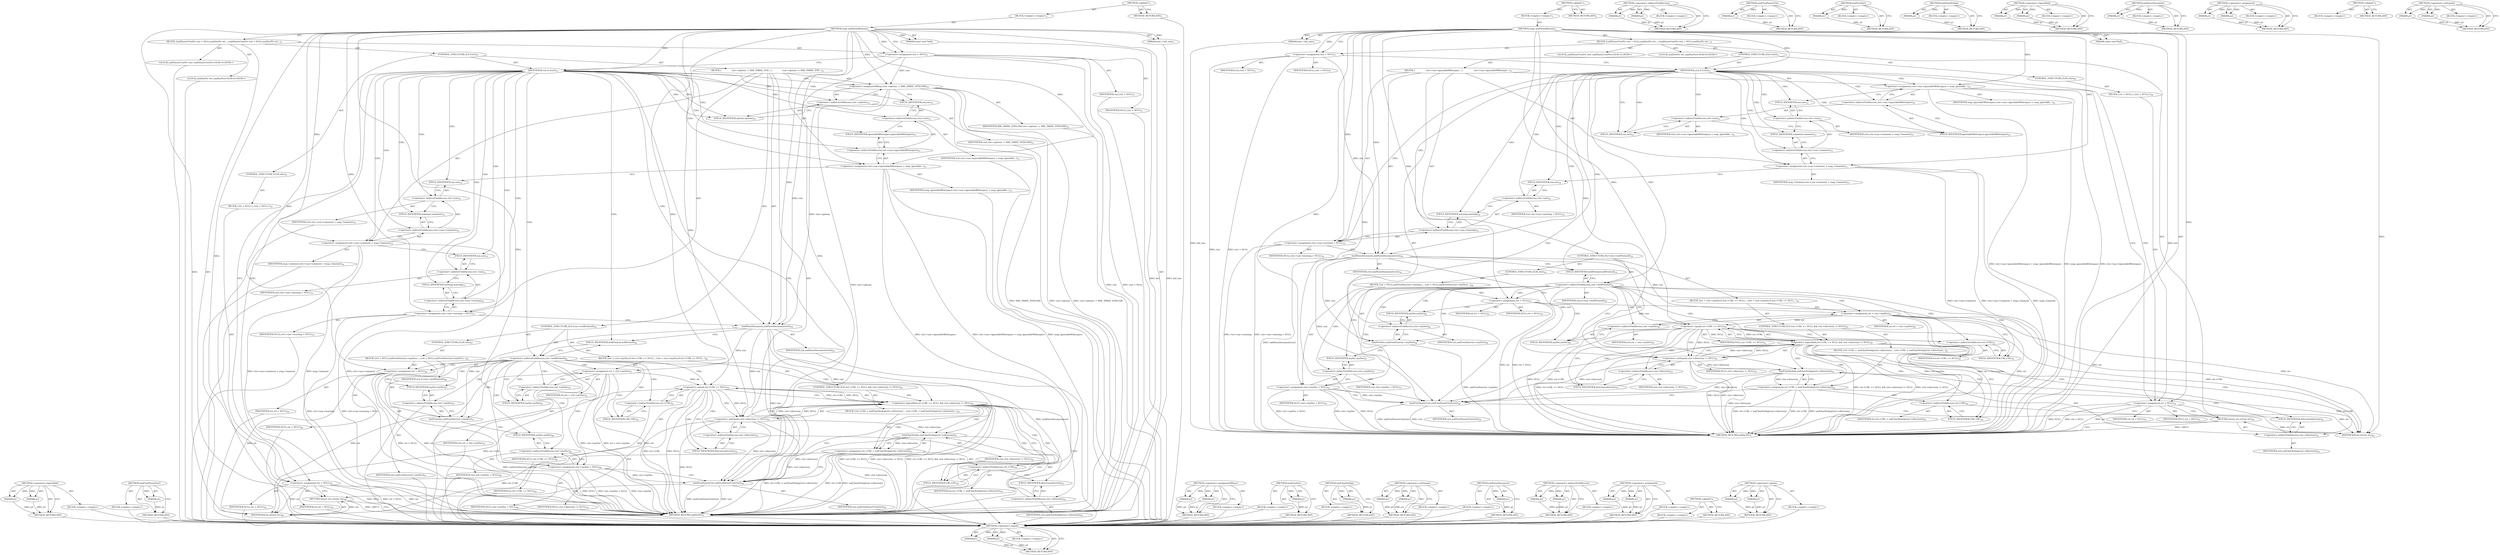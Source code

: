 digraph "&lt;operator&gt;.equals" {
vulnerable_139 [label=<(METHOD,&lt;operator&gt;.equals)>];
vulnerable_140 [label=<(PARAM,p1)>];
vulnerable_141 [label=<(PARAM,p2)>];
vulnerable_142 [label=<(BLOCK,&lt;empty&gt;,&lt;empty&gt;)>];
vulnerable_143 [label=<(METHOD_RETURN,ANY)>];
vulnerable_6 [label=<(METHOD,&lt;global&gt;)<SUB>1</SUB>>];
vulnerable_7 [label=<(BLOCK,&lt;empty&gt;,&lt;empty&gt;)<SUB>1</SUB>>];
vulnerable_8 [label=<(METHOD,soap_xmlParseMemory)<SUB>1</SUB>>];
vulnerable_9 [label=<(PARAM,const void *buf)<SUB>1</SUB>>];
vulnerable_10 [label=<(PARAM,size_t buf_size)<SUB>1</SUB>>];
vulnerable_11 [label=<(BLOCK,{
	xmlParserCtxtPtr ctxt = NULL;
	xmlDocPtr ret...,{
	xmlParserCtxtPtr ctxt = NULL;
	xmlDocPtr ret...)<SUB>2</SUB>>];
vulnerable_12 [label="<(LOCAL,xmlParserCtxtPtr ctxt: xmlParserCtxtPtr)<SUB>3</SUB>>"];
vulnerable_13 [label=<(&lt;operator&gt;.assignment,ctxt = NULL)<SUB>3</SUB>>];
vulnerable_14 [label=<(IDENTIFIER,ctxt,ctxt = NULL)<SUB>3</SUB>>];
vulnerable_15 [label=<(IDENTIFIER,NULL,ctxt = NULL)<SUB>3</SUB>>];
vulnerable_16 [label="<(LOCAL,xmlDocPtr ret: xmlDocPtr)<SUB>4</SUB>>"];
vulnerable_17 [label=<(CONTROL_STRUCTURE,IF,if (ctxt))<SUB>11</SUB>>];
vulnerable_18 [label=<(IDENTIFIER,ctxt,if (ctxt))<SUB>11</SUB>>];
vulnerable_19 [label=<(BLOCK,{
                ctxt-&gt;sax-&gt;ignorableWhitespac...,{
                ctxt-&gt;sax-&gt;ignorableWhitespac...)<SUB>11</SUB>>];
vulnerable_20 [label=<(&lt;operator&gt;.assignment,ctxt-&gt;sax-&gt;ignorableWhitespace = soap_ignorable...)<SUB>12</SUB>>];
vulnerable_21 [label=<(&lt;operator&gt;.indirectFieldAccess,ctxt-&gt;sax-&gt;ignorableWhitespace)<SUB>12</SUB>>];
vulnerable_22 [label=<(&lt;operator&gt;.indirectFieldAccess,ctxt-&gt;sax)<SUB>12</SUB>>];
vulnerable_23 [label=<(IDENTIFIER,ctxt,ctxt-&gt;sax-&gt;ignorableWhitespace = soap_ignorable...)<SUB>12</SUB>>];
vulnerable_24 [label=<(FIELD_IDENTIFIER,sax,sax)<SUB>12</SUB>>];
vulnerable_25 [label=<(FIELD_IDENTIFIER,ignorableWhitespace,ignorableWhitespace)<SUB>12</SUB>>];
vulnerable_26 [label=<(IDENTIFIER,soap_ignorableWhitespace,ctxt-&gt;sax-&gt;ignorableWhitespace = soap_ignorable...)<SUB>12</SUB>>];
vulnerable_27 [label=<(&lt;operator&gt;.assignment,ctxt-&gt;sax-&gt;comment = soap_Comment)<SUB>13</SUB>>];
vulnerable_28 [label=<(&lt;operator&gt;.indirectFieldAccess,ctxt-&gt;sax-&gt;comment)<SUB>13</SUB>>];
vulnerable_29 [label=<(&lt;operator&gt;.indirectFieldAccess,ctxt-&gt;sax)<SUB>13</SUB>>];
vulnerable_30 [label=<(IDENTIFIER,ctxt,ctxt-&gt;sax-&gt;comment = soap_Comment)<SUB>13</SUB>>];
vulnerable_31 [label=<(FIELD_IDENTIFIER,sax,sax)<SUB>13</SUB>>];
vulnerable_32 [label=<(FIELD_IDENTIFIER,comment,comment)<SUB>13</SUB>>];
vulnerable_33 [label=<(IDENTIFIER,soap_Comment,ctxt-&gt;sax-&gt;comment = soap_Comment)<SUB>13</SUB>>];
vulnerable_34 [label=<(&lt;operator&gt;.assignment,ctxt-&gt;sax-&gt;warning = NULL)<SUB>14</SUB>>];
vulnerable_35 [label=<(&lt;operator&gt;.indirectFieldAccess,ctxt-&gt;sax-&gt;warning)<SUB>14</SUB>>];
vulnerable_36 [label=<(&lt;operator&gt;.indirectFieldAccess,ctxt-&gt;sax)<SUB>14</SUB>>];
vulnerable_37 [label=<(IDENTIFIER,ctxt,ctxt-&gt;sax-&gt;warning = NULL)<SUB>14</SUB>>];
vulnerable_38 [label=<(FIELD_IDENTIFIER,sax,sax)<SUB>14</SUB>>];
vulnerable_39 [label=<(FIELD_IDENTIFIER,warning,warning)<SUB>14</SUB>>];
vulnerable_40 [label=<(IDENTIFIER,NULL,ctxt-&gt;sax-&gt;warning = NULL)<SUB>14</SUB>>];
vulnerable_41 [label=<(xmlParseDocument,xmlParseDocument(ctxt))<SUB>18</SUB>>];
vulnerable_42 [label=<(IDENTIFIER,ctxt,xmlParseDocument(ctxt))<SUB>18</SUB>>];
vulnerable_43 [label=<(CONTROL_STRUCTURE,IF,if (ctxt-&gt;wellFormed))<SUB>19</SUB>>];
vulnerable_44 [label=<(&lt;operator&gt;.indirectFieldAccess,ctxt-&gt;wellFormed)<SUB>19</SUB>>];
vulnerable_45 [label=<(IDENTIFIER,ctxt,if (ctxt-&gt;wellFormed))<SUB>19</SUB>>];
vulnerable_46 [label=<(FIELD_IDENTIFIER,wellFormed,wellFormed)<SUB>19</SUB>>];
vulnerable_47 [label=<(BLOCK,{
			ret = ctxt-&gt;myDoc;
			if (ret-&gt;URL == NULL...,{
			ret = ctxt-&gt;myDoc;
			if (ret-&gt;URL == NULL...)<SUB>19</SUB>>];
vulnerable_48 [label=<(&lt;operator&gt;.assignment,ret = ctxt-&gt;myDoc)<SUB>20</SUB>>];
vulnerable_49 [label=<(IDENTIFIER,ret,ret = ctxt-&gt;myDoc)<SUB>20</SUB>>];
vulnerable_50 [label=<(&lt;operator&gt;.indirectFieldAccess,ctxt-&gt;myDoc)<SUB>20</SUB>>];
vulnerable_51 [label=<(IDENTIFIER,ctxt,ret = ctxt-&gt;myDoc)<SUB>20</SUB>>];
vulnerable_52 [label=<(FIELD_IDENTIFIER,myDoc,myDoc)<SUB>20</SUB>>];
vulnerable_53 [label=<(CONTROL_STRUCTURE,IF,if (ret-&gt;URL == NULL &amp;&amp; ctxt-&gt;directory != NULL))<SUB>21</SUB>>];
vulnerable_54 [label=<(&lt;operator&gt;.logicalAnd,ret-&gt;URL == NULL &amp;&amp; ctxt-&gt;directory != NULL)<SUB>21</SUB>>];
vulnerable_55 [label=<(&lt;operator&gt;.equals,ret-&gt;URL == NULL)<SUB>21</SUB>>];
vulnerable_56 [label=<(&lt;operator&gt;.indirectFieldAccess,ret-&gt;URL)<SUB>21</SUB>>];
vulnerable_57 [label=<(IDENTIFIER,ret,ret-&gt;URL == NULL)<SUB>21</SUB>>];
vulnerable_58 [label=<(FIELD_IDENTIFIER,URL,URL)<SUB>21</SUB>>];
vulnerable_59 [label=<(IDENTIFIER,NULL,ret-&gt;URL == NULL)<SUB>21</SUB>>];
vulnerable_60 [label=<(&lt;operator&gt;.notEquals,ctxt-&gt;directory != NULL)<SUB>21</SUB>>];
vulnerable_61 [label=<(&lt;operator&gt;.indirectFieldAccess,ctxt-&gt;directory)<SUB>21</SUB>>];
vulnerable_62 [label=<(IDENTIFIER,ctxt,ctxt-&gt;directory != NULL)<SUB>21</SUB>>];
vulnerable_63 [label=<(FIELD_IDENTIFIER,directory,directory)<SUB>21</SUB>>];
vulnerable_64 [label=<(IDENTIFIER,NULL,ctxt-&gt;directory != NULL)<SUB>21</SUB>>];
vulnerable_65 [label=<(BLOCK,{
				ret-&gt;URL = xmlCharStrdup(ctxt-&gt;directory)...,{
				ret-&gt;URL = xmlCharStrdup(ctxt-&gt;directory)...)<SUB>21</SUB>>];
vulnerable_66 [label=<(&lt;operator&gt;.assignment,ret-&gt;URL = xmlCharStrdup(ctxt-&gt;directory))<SUB>22</SUB>>];
vulnerable_67 [label=<(&lt;operator&gt;.indirectFieldAccess,ret-&gt;URL)<SUB>22</SUB>>];
vulnerable_68 [label=<(IDENTIFIER,ret,ret-&gt;URL = xmlCharStrdup(ctxt-&gt;directory))<SUB>22</SUB>>];
vulnerable_69 [label=<(FIELD_IDENTIFIER,URL,URL)<SUB>22</SUB>>];
vulnerable_70 [label=<(xmlCharStrdup,xmlCharStrdup(ctxt-&gt;directory))<SUB>22</SUB>>];
vulnerable_71 [label=<(&lt;operator&gt;.indirectFieldAccess,ctxt-&gt;directory)<SUB>22</SUB>>];
vulnerable_72 [label=<(IDENTIFIER,ctxt,xmlCharStrdup(ctxt-&gt;directory))<SUB>22</SUB>>];
vulnerable_73 [label=<(FIELD_IDENTIFIER,directory,directory)<SUB>22</SUB>>];
vulnerable_74 [label=<(CONTROL_STRUCTURE,ELSE,else)<SUB>24</SUB>>];
vulnerable_75 [label=<(BLOCK,{
			ret = NULL;
			xmlFreeDoc(ctxt-&gt;myDoc);
		...,{
			ret = NULL;
			xmlFreeDoc(ctxt-&gt;myDoc);
		...)<SUB>24</SUB>>];
vulnerable_76 [label=<(&lt;operator&gt;.assignment,ret = NULL)<SUB>25</SUB>>];
vulnerable_77 [label=<(IDENTIFIER,ret,ret = NULL)<SUB>25</SUB>>];
vulnerable_78 [label=<(IDENTIFIER,NULL,ret = NULL)<SUB>25</SUB>>];
vulnerable_79 [label=<(xmlFreeDoc,xmlFreeDoc(ctxt-&gt;myDoc))<SUB>26</SUB>>];
vulnerable_80 [label=<(&lt;operator&gt;.indirectFieldAccess,ctxt-&gt;myDoc)<SUB>26</SUB>>];
vulnerable_81 [label=<(IDENTIFIER,ctxt,xmlFreeDoc(ctxt-&gt;myDoc))<SUB>26</SUB>>];
vulnerable_82 [label=<(FIELD_IDENTIFIER,myDoc,myDoc)<SUB>26</SUB>>];
vulnerable_83 [label=<(&lt;operator&gt;.assignment,ctxt-&gt;myDoc = NULL)<SUB>27</SUB>>];
vulnerable_84 [label=<(&lt;operator&gt;.indirectFieldAccess,ctxt-&gt;myDoc)<SUB>27</SUB>>];
vulnerable_85 [label=<(IDENTIFIER,ctxt,ctxt-&gt;myDoc = NULL)<SUB>27</SUB>>];
vulnerable_86 [label=<(FIELD_IDENTIFIER,myDoc,myDoc)<SUB>27</SUB>>];
vulnerable_87 [label=<(IDENTIFIER,NULL,ctxt-&gt;myDoc = NULL)<SUB>27</SUB>>];
vulnerable_88 [label=<(xmlFreeParserCtxt,xmlFreeParserCtxt(ctxt))<SUB>29</SUB>>];
vulnerable_89 [label=<(IDENTIFIER,ctxt,xmlFreeParserCtxt(ctxt))<SUB>29</SUB>>];
vulnerable_90 [label=<(CONTROL_STRUCTURE,ELSE,else)<SUB>30</SUB>>];
vulnerable_91 [label=<(BLOCK,{
		ret = NULL;
	},{
		ret = NULL;
	})<SUB>30</SUB>>];
vulnerable_92 [label=<(&lt;operator&gt;.assignment,ret = NULL)<SUB>31</SUB>>];
vulnerable_93 [label=<(IDENTIFIER,ret,ret = NULL)<SUB>31</SUB>>];
vulnerable_94 [label=<(IDENTIFIER,NULL,ret = NULL)<SUB>31</SUB>>];
vulnerable_95 [label=<(RETURN,return ret;,return ret;)<SUB>43</SUB>>];
vulnerable_96 [label=<(IDENTIFIER,ret,return ret;)<SUB>43</SUB>>];
vulnerable_97 [label=<(METHOD_RETURN,xmlDocPtr)<SUB>1</SUB>>];
vulnerable_99 [label=<(METHOD_RETURN,ANY)<SUB>1</SUB>>];
vulnerable_125 [label=<(METHOD,&lt;operator&gt;.indirectFieldAccess)>];
vulnerable_126 [label=<(PARAM,p1)>];
vulnerable_127 [label=<(PARAM,p2)>];
vulnerable_128 [label=<(BLOCK,&lt;empty&gt;,&lt;empty&gt;)>];
vulnerable_129 [label=<(METHOD_RETURN,ANY)>];
vulnerable_157 [label=<(METHOD,xmlFreeParserCtxt)>];
vulnerable_158 [label=<(PARAM,p1)>];
vulnerable_159 [label=<(BLOCK,&lt;empty&gt;,&lt;empty&gt;)>];
vulnerable_160 [label=<(METHOD_RETURN,ANY)>];
vulnerable_153 [label=<(METHOD,xmlFreeDoc)>];
vulnerable_154 [label=<(PARAM,p1)>];
vulnerable_155 [label=<(BLOCK,&lt;empty&gt;,&lt;empty&gt;)>];
vulnerable_156 [label=<(METHOD_RETURN,ANY)>];
vulnerable_149 [label=<(METHOD,xmlCharStrdup)>];
vulnerable_150 [label=<(PARAM,p1)>];
vulnerable_151 [label=<(BLOCK,&lt;empty&gt;,&lt;empty&gt;)>];
vulnerable_152 [label=<(METHOD_RETURN,ANY)>];
vulnerable_134 [label=<(METHOD,&lt;operator&gt;.logicalAnd)>];
vulnerable_135 [label=<(PARAM,p1)>];
vulnerable_136 [label=<(PARAM,p2)>];
vulnerable_137 [label=<(BLOCK,&lt;empty&gt;,&lt;empty&gt;)>];
vulnerable_138 [label=<(METHOD_RETURN,ANY)>];
vulnerable_130 [label=<(METHOD,xmlParseDocument)>];
vulnerable_131 [label=<(PARAM,p1)>];
vulnerable_132 [label=<(BLOCK,&lt;empty&gt;,&lt;empty&gt;)>];
vulnerable_133 [label=<(METHOD_RETURN,ANY)>];
vulnerable_120 [label=<(METHOD,&lt;operator&gt;.assignment)>];
vulnerable_121 [label=<(PARAM,p1)>];
vulnerable_122 [label=<(PARAM,p2)>];
vulnerable_123 [label=<(BLOCK,&lt;empty&gt;,&lt;empty&gt;)>];
vulnerable_124 [label=<(METHOD_RETURN,ANY)>];
vulnerable_114 [label=<(METHOD,&lt;global&gt;)<SUB>1</SUB>>];
vulnerable_115 [label=<(BLOCK,&lt;empty&gt;,&lt;empty&gt;)>];
vulnerable_116 [label=<(METHOD_RETURN,ANY)>];
vulnerable_144 [label=<(METHOD,&lt;operator&gt;.notEquals)>];
vulnerable_145 [label=<(PARAM,p1)>];
vulnerable_146 [label=<(PARAM,p2)>];
vulnerable_147 [label=<(BLOCK,&lt;empty&gt;,&lt;empty&gt;)>];
vulnerable_148 [label=<(METHOD_RETURN,ANY)>];
fixed_144 [label=<(METHOD,&lt;operator&gt;.logicalAnd)>];
fixed_145 [label=<(PARAM,p1)>];
fixed_146 [label=<(PARAM,p2)>];
fixed_147 [label=<(BLOCK,&lt;empty&gt;,&lt;empty&gt;)>];
fixed_148 [label=<(METHOD_RETURN,ANY)>];
fixed_167 [label=<(METHOD,xmlFreeParserCtxt)>];
fixed_168 [label=<(PARAM,p1)>];
fixed_169 [label=<(BLOCK,&lt;empty&gt;,&lt;empty&gt;)>];
fixed_170 [label=<(METHOD_RETURN,ANY)>];
fixed_6 [label=<(METHOD,&lt;global&gt;)<SUB>1</SUB>>];
fixed_7 [label=<(BLOCK,&lt;empty&gt;,&lt;empty&gt;)<SUB>1</SUB>>];
fixed_8 [label=<(METHOD,soap_xmlParseMemory)<SUB>1</SUB>>];
fixed_9 [label=<(PARAM,const void *buf)<SUB>1</SUB>>];
fixed_10 [label=<(PARAM,size_t buf_size)<SUB>1</SUB>>];
fixed_11 [label=<(BLOCK,{
	xmlParserCtxtPtr ctxt = NULL;
	xmlDocPtr ret...,{
	xmlParserCtxtPtr ctxt = NULL;
	xmlDocPtr ret...)<SUB>2</SUB>>];
fixed_12 [label="<(LOCAL,xmlParserCtxtPtr ctxt: xmlParserCtxtPtr)<SUB>3</SUB>>"];
fixed_13 [label=<(&lt;operator&gt;.assignment,ctxt = NULL)<SUB>3</SUB>>];
fixed_14 [label=<(IDENTIFIER,ctxt,ctxt = NULL)<SUB>3</SUB>>];
fixed_15 [label=<(IDENTIFIER,NULL,ctxt = NULL)<SUB>3</SUB>>];
fixed_16 [label="<(LOCAL,xmlDocPtr ret: xmlDocPtr)<SUB>4</SUB>>"];
fixed_17 [label=<(CONTROL_STRUCTURE,IF,if (ctxt))<SUB>11</SUB>>];
fixed_18 [label=<(IDENTIFIER,ctxt,if (ctxt))<SUB>11</SUB>>];
fixed_19 [label=<(BLOCK,{
               ctxt-&gt;options -= XML_PARSE_DTD...,{
               ctxt-&gt;options -= XML_PARSE_DTD...)<SUB>11</SUB>>];
fixed_20 [label=<(&lt;operator&gt;.assignmentMinus,ctxt-&gt;options -= XML_PARSE_DTDLOAD)<SUB>12</SUB>>];
fixed_21 [label=<(&lt;operator&gt;.indirectFieldAccess,ctxt-&gt;options)<SUB>12</SUB>>];
fixed_22 [label=<(IDENTIFIER,ctxt,ctxt-&gt;options -= XML_PARSE_DTDLOAD)<SUB>12</SUB>>];
fixed_23 [label=<(FIELD_IDENTIFIER,options,options)<SUB>12</SUB>>];
fixed_24 [label=<(IDENTIFIER,XML_PARSE_DTDLOAD,ctxt-&gt;options -= XML_PARSE_DTDLOAD)<SUB>12</SUB>>];
fixed_25 [label=<(&lt;operator&gt;.assignment,ctxt-&gt;sax-&gt;ignorableWhitespace = soap_ignorable...)<SUB>13</SUB>>];
fixed_26 [label=<(&lt;operator&gt;.indirectFieldAccess,ctxt-&gt;sax-&gt;ignorableWhitespace)<SUB>13</SUB>>];
fixed_27 [label=<(&lt;operator&gt;.indirectFieldAccess,ctxt-&gt;sax)<SUB>13</SUB>>];
fixed_28 [label=<(IDENTIFIER,ctxt,ctxt-&gt;sax-&gt;ignorableWhitespace = soap_ignorable...)<SUB>13</SUB>>];
fixed_29 [label=<(FIELD_IDENTIFIER,sax,sax)<SUB>13</SUB>>];
fixed_30 [label=<(FIELD_IDENTIFIER,ignorableWhitespace,ignorableWhitespace)<SUB>13</SUB>>];
fixed_31 [label=<(IDENTIFIER,soap_ignorableWhitespace,ctxt-&gt;sax-&gt;ignorableWhitespace = soap_ignorable...)<SUB>13</SUB>>];
fixed_32 [label=<(&lt;operator&gt;.assignment,ctxt-&gt;sax-&gt;comment = soap_Comment)<SUB>14</SUB>>];
fixed_33 [label=<(&lt;operator&gt;.indirectFieldAccess,ctxt-&gt;sax-&gt;comment)<SUB>14</SUB>>];
fixed_34 [label=<(&lt;operator&gt;.indirectFieldAccess,ctxt-&gt;sax)<SUB>14</SUB>>];
fixed_35 [label=<(IDENTIFIER,ctxt,ctxt-&gt;sax-&gt;comment = soap_Comment)<SUB>14</SUB>>];
fixed_36 [label=<(FIELD_IDENTIFIER,sax,sax)<SUB>14</SUB>>];
fixed_37 [label=<(FIELD_IDENTIFIER,comment,comment)<SUB>14</SUB>>];
fixed_38 [label=<(IDENTIFIER,soap_Comment,ctxt-&gt;sax-&gt;comment = soap_Comment)<SUB>14</SUB>>];
fixed_39 [label=<(&lt;operator&gt;.assignment,ctxt-&gt;sax-&gt;warning = NULL)<SUB>15</SUB>>];
fixed_40 [label=<(&lt;operator&gt;.indirectFieldAccess,ctxt-&gt;sax-&gt;warning)<SUB>15</SUB>>];
fixed_41 [label=<(&lt;operator&gt;.indirectFieldAccess,ctxt-&gt;sax)<SUB>15</SUB>>];
fixed_42 [label=<(IDENTIFIER,ctxt,ctxt-&gt;sax-&gt;warning = NULL)<SUB>15</SUB>>];
fixed_43 [label=<(FIELD_IDENTIFIER,sax,sax)<SUB>15</SUB>>];
fixed_44 [label=<(FIELD_IDENTIFIER,warning,warning)<SUB>15</SUB>>];
fixed_45 [label=<(IDENTIFIER,NULL,ctxt-&gt;sax-&gt;warning = NULL)<SUB>15</SUB>>];
fixed_46 [label=<(xmlParseDocument,xmlParseDocument(ctxt))<SUB>19</SUB>>];
fixed_47 [label=<(IDENTIFIER,ctxt,xmlParseDocument(ctxt))<SUB>19</SUB>>];
fixed_48 [label=<(CONTROL_STRUCTURE,IF,if (ctxt-&gt;wellFormed))<SUB>20</SUB>>];
fixed_49 [label=<(&lt;operator&gt;.indirectFieldAccess,ctxt-&gt;wellFormed)<SUB>20</SUB>>];
fixed_50 [label=<(IDENTIFIER,ctxt,if (ctxt-&gt;wellFormed))<SUB>20</SUB>>];
fixed_51 [label=<(FIELD_IDENTIFIER,wellFormed,wellFormed)<SUB>20</SUB>>];
fixed_52 [label=<(BLOCK,{
			ret = ctxt-&gt;myDoc;
			if (ret-&gt;URL == NULL...,{
			ret = ctxt-&gt;myDoc;
			if (ret-&gt;URL == NULL...)<SUB>20</SUB>>];
fixed_53 [label=<(&lt;operator&gt;.assignment,ret = ctxt-&gt;myDoc)<SUB>21</SUB>>];
fixed_54 [label=<(IDENTIFIER,ret,ret = ctxt-&gt;myDoc)<SUB>21</SUB>>];
fixed_55 [label=<(&lt;operator&gt;.indirectFieldAccess,ctxt-&gt;myDoc)<SUB>21</SUB>>];
fixed_56 [label=<(IDENTIFIER,ctxt,ret = ctxt-&gt;myDoc)<SUB>21</SUB>>];
fixed_57 [label=<(FIELD_IDENTIFIER,myDoc,myDoc)<SUB>21</SUB>>];
fixed_58 [label=<(CONTROL_STRUCTURE,IF,if (ret-&gt;URL == NULL &amp;&amp; ctxt-&gt;directory != NULL))<SUB>22</SUB>>];
fixed_59 [label=<(&lt;operator&gt;.logicalAnd,ret-&gt;URL == NULL &amp;&amp; ctxt-&gt;directory != NULL)<SUB>22</SUB>>];
fixed_60 [label=<(&lt;operator&gt;.equals,ret-&gt;URL == NULL)<SUB>22</SUB>>];
fixed_61 [label=<(&lt;operator&gt;.indirectFieldAccess,ret-&gt;URL)<SUB>22</SUB>>];
fixed_62 [label=<(IDENTIFIER,ret,ret-&gt;URL == NULL)<SUB>22</SUB>>];
fixed_63 [label=<(FIELD_IDENTIFIER,URL,URL)<SUB>22</SUB>>];
fixed_64 [label=<(IDENTIFIER,NULL,ret-&gt;URL == NULL)<SUB>22</SUB>>];
fixed_65 [label=<(&lt;operator&gt;.notEquals,ctxt-&gt;directory != NULL)<SUB>22</SUB>>];
fixed_66 [label=<(&lt;operator&gt;.indirectFieldAccess,ctxt-&gt;directory)<SUB>22</SUB>>];
fixed_67 [label=<(IDENTIFIER,ctxt,ctxt-&gt;directory != NULL)<SUB>22</SUB>>];
fixed_68 [label=<(FIELD_IDENTIFIER,directory,directory)<SUB>22</SUB>>];
fixed_69 [label=<(IDENTIFIER,NULL,ctxt-&gt;directory != NULL)<SUB>22</SUB>>];
fixed_70 [label=<(BLOCK,{
				ret-&gt;URL = xmlCharStrdup(ctxt-&gt;directory)...,{
				ret-&gt;URL = xmlCharStrdup(ctxt-&gt;directory)...)<SUB>22</SUB>>];
fixed_71 [label=<(&lt;operator&gt;.assignment,ret-&gt;URL = xmlCharStrdup(ctxt-&gt;directory))<SUB>23</SUB>>];
fixed_72 [label=<(&lt;operator&gt;.indirectFieldAccess,ret-&gt;URL)<SUB>23</SUB>>];
fixed_73 [label=<(IDENTIFIER,ret,ret-&gt;URL = xmlCharStrdup(ctxt-&gt;directory))<SUB>23</SUB>>];
fixed_74 [label=<(FIELD_IDENTIFIER,URL,URL)<SUB>23</SUB>>];
fixed_75 [label=<(xmlCharStrdup,xmlCharStrdup(ctxt-&gt;directory))<SUB>23</SUB>>];
fixed_76 [label=<(&lt;operator&gt;.indirectFieldAccess,ctxt-&gt;directory)<SUB>23</SUB>>];
fixed_77 [label=<(IDENTIFIER,ctxt,xmlCharStrdup(ctxt-&gt;directory))<SUB>23</SUB>>];
fixed_78 [label=<(FIELD_IDENTIFIER,directory,directory)<SUB>23</SUB>>];
fixed_79 [label=<(CONTROL_STRUCTURE,ELSE,else)<SUB>25</SUB>>];
fixed_80 [label=<(BLOCK,{
			ret = NULL;
			xmlFreeDoc(ctxt-&gt;myDoc);
		...,{
			ret = NULL;
			xmlFreeDoc(ctxt-&gt;myDoc);
		...)<SUB>25</SUB>>];
fixed_81 [label=<(&lt;operator&gt;.assignment,ret = NULL)<SUB>26</SUB>>];
fixed_82 [label=<(IDENTIFIER,ret,ret = NULL)<SUB>26</SUB>>];
fixed_83 [label=<(IDENTIFIER,NULL,ret = NULL)<SUB>26</SUB>>];
fixed_84 [label=<(xmlFreeDoc,xmlFreeDoc(ctxt-&gt;myDoc))<SUB>27</SUB>>];
fixed_85 [label=<(&lt;operator&gt;.indirectFieldAccess,ctxt-&gt;myDoc)<SUB>27</SUB>>];
fixed_86 [label=<(IDENTIFIER,ctxt,xmlFreeDoc(ctxt-&gt;myDoc))<SUB>27</SUB>>];
fixed_87 [label=<(FIELD_IDENTIFIER,myDoc,myDoc)<SUB>27</SUB>>];
fixed_88 [label=<(&lt;operator&gt;.assignment,ctxt-&gt;myDoc = NULL)<SUB>28</SUB>>];
fixed_89 [label=<(&lt;operator&gt;.indirectFieldAccess,ctxt-&gt;myDoc)<SUB>28</SUB>>];
fixed_90 [label=<(IDENTIFIER,ctxt,ctxt-&gt;myDoc = NULL)<SUB>28</SUB>>];
fixed_91 [label=<(FIELD_IDENTIFIER,myDoc,myDoc)<SUB>28</SUB>>];
fixed_92 [label=<(IDENTIFIER,NULL,ctxt-&gt;myDoc = NULL)<SUB>28</SUB>>];
fixed_93 [label=<(xmlFreeParserCtxt,xmlFreeParserCtxt(ctxt))<SUB>30</SUB>>];
fixed_94 [label=<(IDENTIFIER,ctxt,xmlFreeParserCtxt(ctxt))<SUB>30</SUB>>];
fixed_95 [label=<(CONTROL_STRUCTURE,ELSE,else)<SUB>31</SUB>>];
fixed_96 [label=<(BLOCK,{
		ret = NULL;
	},{
		ret = NULL;
	})<SUB>31</SUB>>];
fixed_97 [label=<(&lt;operator&gt;.assignment,ret = NULL)<SUB>32</SUB>>];
fixed_98 [label=<(IDENTIFIER,ret,ret = NULL)<SUB>32</SUB>>];
fixed_99 [label=<(IDENTIFIER,NULL,ret = NULL)<SUB>32</SUB>>];
fixed_100 [label=<(RETURN,return ret;,return ret;)<SUB>44</SUB>>];
fixed_101 [label=<(IDENTIFIER,ret,return ret;)<SUB>44</SUB>>];
fixed_102 [label=<(METHOD_RETURN,xmlDocPtr)<SUB>1</SUB>>];
fixed_104 [label=<(METHOD_RETURN,ANY)<SUB>1</SUB>>];
fixed_130 [label=<(METHOD,&lt;operator&gt;.assignmentMinus)>];
fixed_131 [label=<(PARAM,p1)>];
fixed_132 [label=<(PARAM,p2)>];
fixed_133 [label=<(BLOCK,&lt;empty&gt;,&lt;empty&gt;)>];
fixed_134 [label=<(METHOD_RETURN,ANY)>];
fixed_163 [label=<(METHOD,xmlFreeDoc)>];
fixed_164 [label=<(PARAM,p1)>];
fixed_165 [label=<(BLOCK,&lt;empty&gt;,&lt;empty&gt;)>];
fixed_166 [label=<(METHOD_RETURN,ANY)>];
fixed_159 [label=<(METHOD,xmlCharStrdup)>];
fixed_160 [label=<(PARAM,p1)>];
fixed_161 [label=<(BLOCK,&lt;empty&gt;,&lt;empty&gt;)>];
fixed_162 [label=<(METHOD_RETURN,ANY)>];
fixed_154 [label=<(METHOD,&lt;operator&gt;.notEquals)>];
fixed_155 [label=<(PARAM,p1)>];
fixed_156 [label=<(PARAM,p2)>];
fixed_157 [label=<(BLOCK,&lt;empty&gt;,&lt;empty&gt;)>];
fixed_158 [label=<(METHOD_RETURN,ANY)>];
fixed_140 [label=<(METHOD,xmlParseDocument)>];
fixed_141 [label=<(PARAM,p1)>];
fixed_142 [label=<(BLOCK,&lt;empty&gt;,&lt;empty&gt;)>];
fixed_143 [label=<(METHOD_RETURN,ANY)>];
fixed_135 [label=<(METHOD,&lt;operator&gt;.indirectFieldAccess)>];
fixed_136 [label=<(PARAM,p1)>];
fixed_137 [label=<(PARAM,p2)>];
fixed_138 [label=<(BLOCK,&lt;empty&gt;,&lt;empty&gt;)>];
fixed_139 [label=<(METHOD_RETURN,ANY)>];
fixed_125 [label=<(METHOD,&lt;operator&gt;.assignment)>];
fixed_126 [label=<(PARAM,p1)>];
fixed_127 [label=<(PARAM,p2)>];
fixed_128 [label=<(BLOCK,&lt;empty&gt;,&lt;empty&gt;)>];
fixed_129 [label=<(METHOD_RETURN,ANY)>];
fixed_119 [label=<(METHOD,&lt;global&gt;)<SUB>1</SUB>>];
fixed_120 [label=<(BLOCK,&lt;empty&gt;,&lt;empty&gt;)>];
fixed_121 [label=<(METHOD_RETURN,ANY)>];
fixed_149 [label=<(METHOD,&lt;operator&gt;.equals)>];
fixed_150 [label=<(PARAM,p1)>];
fixed_151 [label=<(PARAM,p2)>];
fixed_152 [label=<(BLOCK,&lt;empty&gt;,&lt;empty&gt;)>];
fixed_153 [label=<(METHOD_RETURN,ANY)>];
vulnerable_139 -> vulnerable_140  [key=0, label="AST: "];
vulnerable_139 -> vulnerable_140  [key=1, label="DDG: "];
vulnerable_139 -> vulnerable_142  [key=0, label="AST: "];
vulnerable_139 -> vulnerable_141  [key=0, label="AST: "];
vulnerable_139 -> vulnerable_141  [key=1, label="DDG: "];
vulnerable_139 -> vulnerable_143  [key=0, label="AST: "];
vulnerable_139 -> vulnerable_143  [key=1, label="CFG: "];
vulnerable_140 -> vulnerable_143  [key=0, label="DDG: p1"];
vulnerable_141 -> vulnerable_143  [key=0, label="DDG: p2"];
vulnerable_6 -> vulnerable_7  [key=0, label="AST: "];
vulnerable_6 -> vulnerable_99  [key=0, label="AST: "];
vulnerable_6 -> vulnerable_99  [key=1, label="CFG: "];
vulnerable_7 -> vulnerable_8  [key=0, label="AST: "];
vulnerable_8 -> vulnerable_9  [key=0, label="AST: "];
vulnerable_8 -> vulnerable_9  [key=1, label="DDG: "];
vulnerable_8 -> vulnerable_10  [key=0, label="AST: "];
vulnerable_8 -> vulnerable_10  [key=1, label="DDG: "];
vulnerable_8 -> vulnerable_11  [key=0, label="AST: "];
vulnerable_8 -> vulnerable_97  [key=0, label="AST: "];
vulnerable_8 -> vulnerable_13  [key=0, label="CFG: "];
vulnerable_8 -> vulnerable_13  [key=1, label="DDG: "];
vulnerable_8 -> vulnerable_18  [key=0, label="DDG: "];
vulnerable_8 -> vulnerable_96  [key=0, label="DDG: "];
vulnerable_8 -> vulnerable_20  [key=0, label="DDG: "];
vulnerable_8 -> vulnerable_27  [key=0, label="DDG: "];
vulnerable_8 -> vulnerable_34  [key=0, label="DDG: "];
vulnerable_8 -> vulnerable_41  [key=0, label="DDG: "];
vulnerable_8 -> vulnerable_88  [key=0, label="DDG: "];
vulnerable_8 -> vulnerable_92  [key=0, label="DDG: "];
vulnerable_8 -> vulnerable_76  [key=0, label="DDG: "];
vulnerable_8 -> vulnerable_83  [key=0, label="DDG: "];
vulnerable_8 -> vulnerable_55  [key=0, label="DDG: "];
vulnerable_8 -> vulnerable_60  [key=0, label="DDG: "];
vulnerable_9 -> vulnerable_97  [key=0, label="DDG: buf"];
vulnerable_10 -> vulnerable_97  [key=0, label="DDG: buf_size"];
vulnerable_11 -> vulnerable_12  [key=0, label="AST: "];
vulnerable_11 -> vulnerable_13  [key=0, label="AST: "];
vulnerable_11 -> vulnerable_16  [key=0, label="AST: "];
vulnerable_11 -> vulnerable_17  [key=0, label="AST: "];
vulnerable_11 -> vulnerable_95  [key=0, label="AST: "];
vulnerable_13 -> vulnerable_14  [key=0, label="AST: "];
vulnerable_13 -> vulnerable_15  [key=0, label="AST: "];
vulnerable_13 -> vulnerable_18  [key=0, label="CFG: "];
vulnerable_13 -> vulnerable_97  [key=0, label="DDG: ctxt"];
vulnerable_13 -> vulnerable_97  [key=1, label="DDG: ctxt = NULL"];
vulnerable_13 -> vulnerable_41  [key=0, label="DDG: ctxt"];
vulnerable_17 -> vulnerable_18  [key=0, label="AST: "];
vulnerable_17 -> vulnerable_19  [key=0, label="AST: "];
vulnerable_17 -> vulnerable_90  [key=0, label="AST: "];
vulnerable_18 -> vulnerable_24  [key=0, label="CFG: "];
vulnerable_18 -> vulnerable_24  [key=1, label="CDG: "];
vulnerable_18 -> vulnerable_92  [key=0, label="CFG: "];
vulnerable_18 -> vulnerable_92  [key=1, label="CDG: "];
vulnerable_18 -> vulnerable_34  [key=0, label="CDG: "];
vulnerable_18 -> vulnerable_21  [key=0, label="CDG: "];
vulnerable_18 -> vulnerable_32  [key=0, label="CDG: "];
vulnerable_18 -> vulnerable_28  [key=0, label="CDG: "];
vulnerable_18 -> vulnerable_46  [key=0, label="CDG: "];
vulnerable_18 -> vulnerable_20  [key=0, label="CDG: "];
vulnerable_18 -> vulnerable_38  [key=0, label="CDG: "];
vulnerable_18 -> vulnerable_25  [key=0, label="CDG: "];
vulnerable_18 -> vulnerable_22  [key=0, label="CDG: "];
vulnerable_18 -> vulnerable_27  [key=0, label="CDG: "];
vulnerable_18 -> vulnerable_29  [key=0, label="CDG: "];
vulnerable_18 -> vulnerable_44  [key=0, label="CDG: "];
vulnerable_18 -> vulnerable_35  [key=0, label="CDG: "];
vulnerable_18 -> vulnerable_36  [key=0, label="CDG: "];
vulnerable_18 -> vulnerable_88  [key=0, label="CDG: "];
vulnerable_18 -> vulnerable_41  [key=0, label="CDG: "];
vulnerable_18 -> vulnerable_39  [key=0, label="CDG: "];
vulnerable_18 -> vulnerable_31  [key=0, label="CDG: "];
vulnerable_19 -> vulnerable_20  [key=0, label="AST: "];
vulnerable_19 -> vulnerable_27  [key=0, label="AST: "];
vulnerable_19 -> vulnerable_34  [key=0, label="AST: "];
vulnerable_19 -> vulnerable_41  [key=0, label="AST: "];
vulnerable_19 -> vulnerable_43  [key=0, label="AST: "];
vulnerable_19 -> vulnerable_88  [key=0, label="AST: "];
vulnerable_20 -> vulnerable_21  [key=0, label="AST: "];
vulnerable_20 -> vulnerable_26  [key=0, label="AST: "];
vulnerable_20 -> vulnerable_31  [key=0, label="CFG: "];
vulnerable_20 -> vulnerable_97  [key=0, label="DDG: ctxt-&gt;sax-&gt;ignorableWhitespace"];
vulnerable_20 -> vulnerable_97  [key=1, label="DDG: ctxt-&gt;sax-&gt;ignorableWhitespace = soap_ignorableWhitespace"];
vulnerable_20 -> vulnerable_97  [key=2, label="DDG: soap_ignorableWhitespace"];
vulnerable_21 -> vulnerable_22  [key=0, label="AST: "];
vulnerable_21 -> vulnerable_25  [key=0, label="AST: "];
vulnerable_21 -> vulnerable_20  [key=0, label="CFG: "];
vulnerable_22 -> vulnerable_23  [key=0, label="AST: "];
vulnerable_22 -> vulnerable_24  [key=0, label="AST: "];
vulnerable_22 -> vulnerable_25  [key=0, label="CFG: "];
vulnerable_24 -> vulnerable_22  [key=0, label="CFG: "];
vulnerable_25 -> vulnerable_21  [key=0, label="CFG: "];
vulnerable_27 -> vulnerable_28  [key=0, label="AST: "];
vulnerable_27 -> vulnerable_33  [key=0, label="AST: "];
vulnerable_27 -> vulnerable_38  [key=0, label="CFG: "];
vulnerable_27 -> vulnerable_97  [key=0, label="DDG: ctxt-&gt;sax-&gt;comment"];
vulnerable_27 -> vulnerable_97  [key=1, label="DDG: ctxt-&gt;sax-&gt;comment = soap_Comment"];
vulnerable_27 -> vulnerable_97  [key=2, label="DDG: soap_Comment"];
vulnerable_28 -> vulnerable_29  [key=0, label="AST: "];
vulnerable_28 -> vulnerable_32  [key=0, label="AST: "];
vulnerable_28 -> vulnerable_27  [key=0, label="CFG: "];
vulnerable_29 -> vulnerable_30  [key=0, label="AST: "];
vulnerable_29 -> vulnerable_31  [key=0, label="AST: "];
vulnerable_29 -> vulnerable_32  [key=0, label="CFG: "];
vulnerable_31 -> vulnerable_29  [key=0, label="CFG: "];
vulnerable_32 -> vulnerable_28  [key=0, label="CFG: "];
vulnerable_34 -> vulnerable_35  [key=0, label="AST: "];
vulnerable_34 -> vulnerable_40  [key=0, label="AST: "];
vulnerable_34 -> vulnerable_41  [key=0, label="CFG: "];
vulnerable_34 -> vulnerable_97  [key=0, label="DDG: ctxt-&gt;sax-&gt;warning"];
vulnerable_34 -> vulnerable_97  [key=1, label="DDG: ctxt-&gt;sax-&gt;warning = NULL"];
vulnerable_35 -> vulnerable_36  [key=0, label="AST: "];
vulnerable_35 -> vulnerable_39  [key=0, label="AST: "];
vulnerable_35 -> vulnerable_34  [key=0, label="CFG: "];
vulnerable_36 -> vulnerable_37  [key=0, label="AST: "];
vulnerable_36 -> vulnerable_38  [key=0, label="AST: "];
vulnerable_36 -> vulnerable_39  [key=0, label="CFG: "];
vulnerable_38 -> vulnerable_36  [key=0, label="CFG: "];
vulnerable_39 -> vulnerable_35  [key=0, label="CFG: "];
vulnerable_41 -> vulnerable_42  [key=0, label="AST: "];
vulnerable_41 -> vulnerable_46  [key=0, label="CFG: "];
vulnerable_41 -> vulnerable_97  [key=0, label="DDG: xmlParseDocument(ctxt)"];
vulnerable_41 -> vulnerable_88  [key=0, label="DDG: ctxt"];
vulnerable_41 -> vulnerable_48  [key=0, label="DDG: ctxt"];
vulnerable_41 -> vulnerable_79  [key=0, label="DDG: ctxt"];
vulnerable_41 -> vulnerable_60  [key=0, label="DDG: ctxt"];
vulnerable_41 -> vulnerable_70  [key=0, label="DDG: ctxt"];
vulnerable_43 -> vulnerable_44  [key=0, label="AST: "];
vulnerable_43 -> vulnerable_47  [key=0, label="AST: "];
vulnerable_43 -> vulnerable_74  [key=0, label="AST: "];
vulnerable_44 -> vulnerable_45  [key=0, label="AST: "];
vulnerable_44 -> vulnerable_46  [key=0, label="AST: "];
vulnerable_44 -> vulnerable_52  [key=0, label="CFG: "];
vulnerable_44 -> vulnerable_52  [key=1, label="CDG: "];
vulnerable_44 -> vulnerable_76  [key=0, label="CFG: "];
vulnerable_44 -> vulnerable_76  [key=1, label="CDG: "];
vulnerable_44 -> vulnerable_48  [key=0, label="CDG: "];
vulnerable_44 -> vulnerable_84  [key=0, label="CDG: "];
vulnerable_44 -> vulnerable_56  [key=0, label="CDG: "];
vulnerable_44 -> vulnerable_50  [key=0, label="CDG: "];
vulnerable_44 -> vulnerable_82  [key=0, label="CDG: "];
vulnerable_44 -> vulnerable_54  [key=0, label="CDG: "];
vulnerable_44 -> vulnerable_79  [key=0, label="CDG: "];
vulnerable_44 -> vulnerable_80  [key=0, label="CDG: "];
vulnerable_44 -> vulnerable_58  [key=0, label="CDG: "];
vulnerable_44 -> vulnerable_83  [key=0, label="CDG: "];
vulnerable_44 -> vulnerable_55  [key=0, label="CDG: "];
vulnerable_44 -> vulnerable_86  [key=0, label="CDG: "];
vulnerable_46 -> vulnerable_44  [key=0, label="CFG: "];
vulnerable_47 -> vulnerable_48  [key=0, label="AST: "];
vulnerable_47 -> vulnerable_53  [key=0, label="AST: "];
vulnerable_48 -> vulnerable_49  [key=0, label="AST: "];
vulnerable_48 -> vulnerable_50  [key=0, label="AST: "];
vulnerable_48 -> vulnerable_58  [key=0, label="CFG: "];
vulnerable_48 -> vulnerable_97  [key=0, label="DDG: ret"];
vulnerable_48 -> vulnerable_97  [key=1, label="DDG: ctxt-&gt;myDoc"];
vulnerable_48 -> vulnerable_97  [key=2, label="DDG: ret = ctxt-&gt;myDoc"];
vulnerable_48 -> vulnerable_96  [key=0, label="DDG: ret"];
vulnerable_48 -> vulnerable_55  [key=0, label="DDG: ret"];
vulnerable_50 -> vulnerable_51  [key=0, label="AST: "];
vulnerable_50 -> vulnerable_52  [key=0, label="AST: "];
vulnerable_50 -> vulnerable_48  [key=0, label="CFG: "];
vulnerable_52 -> vulnerable_50  [key=0, label="CFG: "];
vulnerable_53 -> vulnerable_54  [key=0, label="AST: "];
vulnerable_53 -> vulnerable_65  [key=0, label="AST: "];
vulnerable_54 -> vulnerable_55  [key=0, label="AST: "];
vulnerable_54 -> vulnerable_60  [key=0, label="AST: "];
vulnerable_54 -> vulnerable_69  [key=0, label="CFG: "];
vulnerable_54 -> vulnerable_69  [key=1, label="CDG: "];
vulnerable_54 -> vulnerable_88  [key=0, label="CFG: "];
vulnerable_54 -> vulnerable_97  [key=0, label="DDG: ret-&gt;URL == NULL"];
vulnerable_54 -> vulnerable_97  [key=1, label="DDG: ctxt-&gt;directory != NULL"];
vulnerable_54 -> vulnerable_97  [key=2, label="DDG: ret-&gt;URL == NULL &amp;&amp; ctxt-&gt;directory != NULL"];
vulnerable_54 -> vulnerable_73  [key=0, label="CDG: "];
vulnerable_54 -> vulnerable_66  [key=0, label="CDG: "];
vulnerable_54 -> vulnerable_67  [key=0, label="CDG: "];
vulnerable_54 -> vulnerable_71  [key=0, label="CDG: "];
vulnerable_54 -> vulnerable_70  [key=0, label="CDG: "];
vulnerable_55 -> vulnerable_56  [key=0, label="AST: "];
vulnerable_55 -> vulnerable_59  [key=0, label="AST: "];
vulnerable_55 -> vulnerable_54  [key=0, label="CFG: "];
vulnerable_55 -> vulnerable_54  [key=1, label="DDG: ret-&gt;URL"];
vulnerable_55 -> vulnerable_54  [key=2, label="DDG: NULL"];
vulnerable_55 -> vulnerable_63  [key=0, label="CFG: "];
vulnerable_55 -> vulnerable_63  [key=1, label="CDG: "];
vulnerable_55 -> vulnerable_97  [key=0, label="DDG: ret-&gt;URL"];
vulnerable_55 -> vulnerable_97  [key=1, label="DDG: NULL"];
vulnerable_55 -> vulnerable_96  [key=0, label="DDG: ret-&gt;URL"];
vulnerable_55 -> vulnerable_60  [key=0, label="DDG: NULL"];
vulnerable_55 -> vulnerable_60  [key=1, label="CDG: "];
vulnerable_55 -> vulnerable_61  [key=0, label="CDG: "];
vulnerable_56 -> vulnerable_57  [key=0, label="AST: "];
vulnerable_56 -> vulnerable_58  [key=0, label="AST: "];
vulnerable_56 -> vulnerable_55  [key=0, label="CFG: "];
vulnerable_58 -> vulnerable_56  [key=0, label="CFG: "];
vulnerable_60 -> vulnerable_61  [key=0, label="AST: "];
vulnerable_60 -> vulnerable_64  [key=0, label="AST: "];
vulnerable_60 -> vulnerable_54  [key=0, label="CFG: "];
vulnerable_60 -> vulnerable_54  [key=1, label="DDG: ctxt-&gt;directory"];
vulnerable_60 -> vulnerable_54  [key=2, label="DDG: NULL"];
vulnerable_60 -> vulnerable_97  [key=0, label="DDG: ctxt-&gt;directory"];
vulnerable_60 -> vulnerable_97  [key=1, label="DDG: NULL"];
vulnerable_60 -> vulnerable_88  [key=0, label="DDG: ctxt-&gt;directory"];
vulnerable_60 -> vulnerable_70  [key=0, label="DDG: ctxt-&gt;directory"];
vulnerable_61 -> vulnerable_62  [key=0, label="AST: "];
vulnerable_61 -> vulnerable_63  [key=0, label="AST: "];
vulnerable_61 -> vulnerable_60  [key=0, label="CFG: "];
vulnerable_63 -> vulnerable_61  [key=0, label="CFG: "];
vulnerable_65 -> vulnerable_66  [key=0, label="AST: "];
vulnerable_66 -> vulnerable_67  [key=0, label="AST: "];
vulnerable_66 -> vulnerable_70  [key=0, label="AST: "];
vulnerable_66 -> vulnerable_88  [key=0, label="CFG: "];
vulnerable_66 -> vulnerable_97  [key=0, label="DDG: ret-&gt;URL"];
vulnerable_66 -> vulnerable_97  [key=1, label="DDG: xmlCharStrdup(ctxt-&gt;directory)"];
vulnerable_66 -> vulnerable_97  [key=2, label="DDG: ret-&gt;URL = xmlCharStrdup(ctxt-&gt;directory)"];
vulnerable_66 -> vulnerable_96  [key=0, label="DDG: ret-&gt;URL"];
vulnerable_67 -> vulnerable_68  [key=0, label="AST: "];
vulnerable_67 -> vulnerable_69  [key=0, label="AST: "];
vulnerable_67 -> vulnerable_73  [key=0, label="CFG: "];
vulnerable_69 -> vulnerable_67  [key=0, label="CFG: "];
vulnerable_70 -> vulnerable_71  [key=0, label="AST: "];
vulnerable_70 -> vulnerable_66  [key=0, label="CFG: "];
vulnerable_70 -> vulnerable_66  [key=1, label="DDG: ctxt-&gt;directory"];
vulnerable_70 -> vulnerable_97  [key=0, label="DDG: ctxt-&gt;directory"];
vulnerable_70 -> vulnerable_88  [key=0, label="DDG: ctxt-&gt;directory"];
vulnerable_71 -> vulnerable_72  [key=0, label="AST: "];
vulnerable_71 -> vulnerable_73  [key=0, label="AST: "];
vulnerable_71 -> vulnerable_70  [key=0, label="CFG: "];
vulnerable_73 -> vulnerable_71  [key=0, label="CFG: "];
vulnerable_74 -> vulnerable_75  [key=0, label="AST: "];
vulnerable_75 -> vulnerable_76  [key=0, label="AST: "];
vulnerable_75 -> vulnerable_79  [key=0, label="AST: "];
vulnerable_75 -> vulnerable_83  [key=0, label="AST: "];
vulnerable_76 -> vulnerable_77  [key=0, label="AST: "];
vulnerable_76 -> vulnerable_78  [key=0, label="AST: "];
vulnerable_76 -> vulnerable_82  [key=0, label="CFG: "];
vulnerable_76 -> vulnerable_97  [key=0, label="DDG: ret"];
vulnerable_76 -> vulnerable_97  [key=1, label="DDG: ret = NULL"];
vulnerable_76 -> vulnerable_96  [key=0, label="DDG: ret"];
vulnerable_79 -> vulnerable_80  [key=0, label="AST: "];
vulnerable_79 -> vulnerable_86  [key=0, label="CFG: "];
vulnerable_79 -> vulnerable_97  [key=0, label="DDG: xmlFreeDoc(ctxt-&gt;myDoc)"];
vulnerable_80 -> vulnerable_81  [key=0, label="AST: "];
vulnerable_80 -> vulnerable_82  [key=0, label="AST: "];
vulnerable_80 -> vulnerable_79  [key=0, label="CFG: "];
vulnerable_82 -> vulnerable_80  [key=0, label="CFG: "];
vulnerable_83 -> vulnerable_84  [key=0, label="AST: "];
vulnerable_83 -> vulnerable_87  [key=0, label="AST: "];
vulnerable_83 -> vulnerable_88  [key=0, label="CFG: "];
vulnerable_83 -> vulnerable_88  [key=1, label="DDG: ctxt-&gt;myDoc"];
vulnerable_83 -> vulnerable_97  [key=0, label="DDG: ctxt-&gt;myDoc"];
vulnerable_83 -> vulnerable_97  [key=1, label="DDG: NULL"];
vulnerable_83 -> vulnerable_97  [key=2, label="DDG: ctxt-&gt;myDoc = NULL"];
vulnerable_84 -> vulnerable_85  [key=0, label="AST: "];
vulnerable_84 -> vulnerable_86  [key=0, label="AST: "];
vulnerable_84 -> vulnerable_83  [key=0, label="CFG: "];
vulnerable_86 -> vulnerable_84  [key=0, label="CFG: "];
vulnerable_88 -> vulnerable_89  [key=0, label="AST: "];
vulnerable_88 -> vulnerable_95  [key=0, label="CFG: "];
vulnerable_88 -> vulnerable_97  [key=0, label="DDG: ctxt"];
vulnerable_88 -> vulnerable_97  [key=1, label="DDG: xmlFreeParserCtxt(ctxt)"];
vulnerable_90 -> vulnerable_91  [key=0, label="AST: "];
vulnerable_91 -> vulnerable_92  [key=0, label="AST: "];
vulnerable_92 -> vulnerable_93  [key=0, label="AST: "];
vulnerable_92 -> vulnerable_94  [key=0, label="AST: "];
vulnerable_92 -> vulnerable_95  [key=0, label="CFG: "];
vulnerable_92 -> vulnerable_97  [key=0, label="DDG: ret"];
vulnerable_92 -> vulnerable_97  [key=1, label="DDG: NULL"];
vulnerable_92 -> vulnerable_97  [key=2, label="DDG: ret = NULL"];
vulnerable_92 -> vulnerable_96  [key=0, label="DDG: ret"];
vulnerable_95 -> vulnerable_96  [key=0, label="AST: "];
vulnerable_95 -> vulnerable_97  [key=0, label="CFG: "];
vulnerable_95 -> vulnerable_97  [key=1, label="DDG: &lt;RET&gt;"];
vulnerable_96 -> vulnerable_95  [key=0, label="DDG: ret"];
vulnerable_125 -> vulnerable_126  [key=0, label="AST: "];
vulnerable_125 -> vulnerable_126  [key=1, label="DDG: "];
vulnerable_125 -> vulnerable_128  [key=0, label="AST: "];
vulnerable_125 -> vulnerable_127  [key=0, label="AST: "];
vulnerable_125 -> vulnerable_127  [key=1, label="DDG: "];
vulnerable_125 -> vulnerable_129  [key=0, label="AST: "];
vulnerable_125 -> vulnerable_129  [key=1, label="CFG: "];
vulnerable_126 -> vulnerable_129  [key=0, label="DDG: p1"];
vulnerable_127 -> vulnerable_129  [key=0, label="DDG: p2"];
vulnerable_157 -> vulnerable_158  [key=0, label="AST: "];
vulnerable_157 -> vulnerable_158  [key=1, label="DDG: "];
vulnerable_157 -> vulnerable_159  [key=0, label="AST: "];
vulnerable_157 -> vulnerable_160  [key=0, label="AST: "];
vulnerable_157 -> vulnerable_160  [key=1, label="CFG: "];
vulnerable_158 -> vulnerable_160  [key=0, label="DDG: p1"];
vulnerable_153 -> vulnerable_154  [key=0, label="AST: "];
vulnerable_153 -> vulnerable_154  [key=1, label="DDG: "];
vulnerable_153 -> vulnerable_155  [key=0, label="AST: "];
vulnerable_153 -> vulnerable_156  [key=0, label="AST: "];
vulnerable_153 -> vulnerable_156  [key=1, label="CFG: "];
vulnerable_154 -> vulnerable_156  [key=0, label="DDG: p1"];
vulnerable_149 -> vulnerable_150  [key=0, label="AST: "];
vulnerable_149 -> vulnerable_150  [key=1, label="DDG: "];
vulnerable_149 -> vulnerable_151  [key=0, label="AST: "];
vulnerable_149 -> vulnerable_152  [key=0, label="AST: "];
vulnerable_149 -> vulnerable_152  [key=1, label="CFG: "];
vulnerable_150 -> vulnerable_152  [key=0, label="DDG: p1"];
vulnerable_134 -> vulnerable_135  [key=0, label="AST: "];
vulnerable_134 -> vulnerable_135  [key=1, label="DDG: "];
vulnerable_134 -> vulnerable_137  [key=0, label="AST: "];
vulnerable_134 -> vulnerable_136  [key=0, label="AST: "];
vulnerable_134 -> vulnerable_136  [key=1, label="DDG: "];
vulnerable_134 -> vulnerable_138  [key=0, label="AST: "];
vulnerable_134 -> vulnerable_138  [key=1, label="CFG: "];
vulnerable_135 -> vulnerable_138  [key=0, label="DDG: p1"];
vulnerable_136 -> vulnerable_138  [key=0, label="DDG: p2"];
vulnerable_130 -> vulnerable_131  [key=0, label="AST: "];
vulnerable_130 -> vulnerable_131  [key=1, label="DDG: "];
vulnerable_130 -> vulnerable_132  [key=0, label="AST: "];
vulnerable_130 -> vulnerable_133  [key=0, label="AST: "];
vulnerable_130 -> vulnerable_133  [key=1, label="CFG: "];
vulnerable_131 -> vulnerable_133  [key=0, label="DDG: p1"];
vulnerable_120 -> vulnerable_121  [key=0, label="AST: "];
vulnerable_120 -> vulnerable_121  [key=1, label="DDG: "];
vulnerable_120 -> vulnerable_123  [key=0, label="AST: "];
vulnerable_120 -> vulnerable_122  [key=0, label="AST: "];
vulnerable_120 -> vulnerable_122  [key=1, label="DDG: "];
vulnerable_120 -> vulnerable_124  [key=0, label="AST: "];
vulnerable_120 -> vulnerable_124  [key=1, label="CFG: "];
vulnerable_121 -> vulnerable_124  [key=0, label="DDG: p1"];
vulnerable_122 -> vulnerable_124  [key=0, label="DDG: p2"];
vulnerable_114 -> vulnerable_115  [key=0, label="AST: "];
vulnerable_114 -> vulnerable_116  [key=0, label="AST: "];
vulnerable_114 -> vulnerable_116  [key=1, label="CFG: "];
vulnerable_144 -> vulnerable_145  [key=0, label="AST: "];
vulnerable_144 -> vulnerable_145  [key=1, label="DDG: "];
vulnerable_144 -> vulnerable_147  [key=0, label="AST: "];
vulnerable_144 -> vulnerable_146  [key=0, label="AST: "];
vulnerable_144 -> vulnerable_146  [key=1, label="DDG: "];
vulnerable_144 -> vulnerable_148  [key=0, label="AST: "];
vulnerable_144 -> vulnerable_148  [key=1, label="CFG: "];
vulnerable_145 -> vulnerable_148  [key=0, label="DDG: p1"];
vulnerable_146 -> vulnerable_148  [key=0, label="DDG: p2"];
fixed_144 -> fixed_145  [key=0, label="AST: "];
fixed_144 -> fixed_145  [key=1, label="DDG: "];
fixed_144 -> fixed_147  [key=0, label="AST: "];
fixed_144 -> fixed_146  [key=0, label="AST: "];
fixed_144 -> fixed_146  [key=1, label="DDG: "];
fixed_144 -> fixed_148  [key=0, label="AST: "];
fixed_144 -> fixed_148  [key=1, label="CFG: "];
fixed_145 -> fixed_148  [key=0, label="DDG: p1"];
fixed_146 -> fixed_148  [key=0, label="DDG: p2"];
fixed_147 -> vulnerable_139  [key=0];
fixed_148 -> vulnerable_139  [key=0];
fixed_167 -> fixed_168  [key=0, label="AST: "];
fixed_167 -> fixed_168  [key=1, label="DDG: "];
fixed_167 -> fixed_169  [key=0, label="AST: "];
fixed_167 -> fixed_170  [key=0, label="AST: "];
fixed_167 -> fixed_170  [key=1, label="CFG: "];
fixed_168 -> fixed_170  [key=0, label="DDG: p1"];
fixed_169 -> vulnerable_139  [key=0];
fixed_170 -> vulnerable_139  [key=0];
fixed_6 -> fixed_7  [key=0, label="AST: "];
fixed_6 -> fixed_104  [key=0, label="AST: "];
fixed_6 -> fixed_104  [key=1, label="CFG: "];
fixed_7 -> fixed_8  [key=0, label="AST: "];
fixed_8 -> fixed_9  [key=0, label="AST: "];
fixed_8 -> fixed_9  [key=1, label="DDG: "];
fixed_8 -> fixed_10  [key=0, label="AST: "];
fixed_8 -> fixed_10  [key=1, label="DDG: "];
fixed_8 -> fixed_11  [key=0, label="AST: "];
fixed_8 -> fixed_102  [key=0, label="AST: "];
fixed_8 -> fixed_13  [key=0, label="CFG: "];
fixed_8 -> fixed_13  [key=1, label="DDG: "];
fixed_8 -> fixed_18  [key=0, label="DDG: "];
fixed_8 -> fixed_101  [key=0, label="DDG: "];
fixed_8 -> fixed_20  [key=0, label="DDG: "];
fixed_8 -> fixed_25  [key=0, label="DDG: "];
fixed_8 -> fixed_32  [key=0, label="DDG: "];
fixed_8 -> fixed_39  [key=0, label="DDG: "];
fixed_8 -> fixed_46  [key=0, label="DDG: "];
fixed_8 -> fixed_93  [key=0, label="DDG: "];
fixed_8 -> fixed_97  [key=0, label="DDG: "];
fixed_8 -> fixed_81  [key=0, label="DDG: "];
fixed_8 -> fixed_88  [key=0, label="DDG: "];
fixed_8 -> fixed_60  [key=0, label="DDG: "];
fixed_8 -> fixed_65  [key=0, label="DDG: "];
fixed_9 -> fixed_102  [key=0, label="DDG: buf"];
fixed_10 -> fixed_102  [key=0, label="DDG: buf_size"];
fixed_11 -> fixed_12  [key=0, label="AST: "];
fixed_11 -> fixed_13  [key=0, label="AST: "];
fixed_11 -> fixed_16  [key=0, label="AST: "];
fixed_11 -> fixed_17  [key=0, label="AST: "];
fixed_11 -> fixed_100  [key=0, label="AST: "];
fixed_12 -> vulnerable_139  [key=0];
fixed_13 -> fixed_14  [key=0, label="AST: "];
fixed_13 -> fixed_15  [key=0, label="AST: "];
fixed_13 -> fixed_18  [key=0, label="CFG: "];
fixed_13 -> fixed_102  [key=0, label="DDG: ctxt"];
fixed_13 -> fixed_102  [key=1, label="DDG: ctxt = NULL"];
fixed_13 -> fixed_20  [key=0, label="DDG: ctxt"];
fixed_13 -> fixed_46  [key=0, label="DDG: ctxt"];
fixed_14 -> vulnerable_139  [key=0];
fixed_15 -> vulnerable_139  [key=0];
fixed_16 -> vulnerable_139  [key=0];
fixed_17 -> fixed_18  [key=0, label="AST: "];
fixed_17 -> fixed_19  [key=0, label="AST: "];
fixed_17 -> fixed_95  [key=0, label="AST: "];
fixed_18 -> fixed_23  [key=0, label="CFG: "];
fixed_18 -> fixed_23  [key=1, label="CDG: "];
fixed_18 -> fixed_97  [key=0, label="CFG: "];
fixed_18 -> fixed_97  [key=1, label="CDG: "];
fixed_18 -> fixed_30  [key=0, label="CDG: "];
fixed_18 -> fixed_34  [key=0, label="CDG: "];
fixed_18 -> fixed_21  [key=0, label="CDG: "];
fixed_18 -> fixed_32  [key=0, label="CDG: "];
fixed_18 -> fixed_49  [key=0, label="CDG: "];
fixed_18 -> fixed_26  [key=0, label="CDG: "];
fixed_18 -> fixed_51  [key=0, label="CDG: "];
fixed_18 -> fixed_37  [key=0, label="CDG: "];
fixed_18 -> fixed_46  [key=0, label="CDG: "];
fixed_18 -> fixed_20  [key=0, label="CDG: "];
fixed_18 -> fixed_25  [key=0, label="CDG: "];
fixed_18 -> fixed_27  [key=0, label="CDG: "];
fixed_18 -> fixed_40  [key=0, label="CDG: "];
fixed_18 -> fixed_29  [key=0, label="CDG: "];
fixed_18 -> fixed_44  [key=0, label="CDG: "];
fixed_18 -> fixed_93  [key=0, label="CDG: "];
fixed_18 -> fixed_43  [key=0, label="CDG: "];
fixed_18 -> fixed_33  [key=0, label="CDG: "];
fixed_18 -> fixed_36  [key=0, label="CDG: "];
fixed_18 -> fixed_41  [key=0, label="CDG: "];
fixed_18 -> fixed_39  [key=0, label="CDG: "];
fixed_19 -> fixed_20  [key=0, label="AST: "];
fixed_19 -> fixed_25  [key=0, label="AST: "];
fixed_19 -> fixed_32  [key=0, label="AST: "];
fixed_19 -> fixed_39  [key=0, label="AST: "];
fixed_19 -> fixed_46  [key=0, label="AST: "];
fixed_19 -> fixed_48  [key=0, label="AST: "];
fixed_19 -> fixed_93  [key=0, label="AST: "];
fixed_20 -> fixed_21  [key=0, label="AST: "];
fixed_20 -> fixed_24  [key=0, label="AST: "];
fixed_20 -> fixed_29  [key=0, label="CFG: "];
fixed_20 -> fixed_102  [key=0, label="DDG: ctxt-&gt;options"];
fixed_20 -> fixed_102  [key=1, label="DDG: ctxt-&gt;options -= XML_PARSE_DTDLOAD"];
fixed_20 -> fixed_102  [key=2, label="DDG: XML_PARSE_DTDLOAD"];
fixed_20 -> fixed_46  [key=0, label="DDG: ctxt-&gt;options"];
fixed_20 -> fixed_93  [key=0, label="DDG: ctxt-&gt;options"];
fixed_21 -> fixed_22  [key=0, label="AST: "];
fixed_21 -> fixed_23  [key=0, label="AST: "];
fixed_21 -> fixed_20  [key=0, label="CFG: "];
fixed_22 -> vulnerable_139  [key=0];
fixed_23 -> fixed_21  [key=0, label="CFG: "];
fixed_24 -> vulnerable_139  [key=0];
fixed_25 -> fixed_26  [key=0, label="AST: "];
fixed_25 -> fixed_31  [key=0, label="AST: "];
fixed_25 -> fixed_36  [key=0, label="CFG: "];
fixed_25 -> fixed_102  [key=0, label="DDG: ctxt-&gt;sax-&gt;ignorableWhitespace"];
fixed_25 -> fixed_102  [key=1, label="DDG: ctxt-&gt;sax-&gt;ignorableWhitespace = soap_ignorableWhitespace"];
fixed_25 -> fixed_102  [key=2, label="DDG: soap_ignorableWhitespace"];
fixed_26 -> fixed_27  [key=0, label="AST: "];
fixed_26 -> fixed_30  [key=0, label="AST: "];
fixed_26 -> fixed_25  [key=0, label="CFG: "];
fixed_27 -> fixed_28  [key=0, label="AST: "];
fixed_27 -> fixed_29  [key=0, label="AST: "];
fixed_27 -> fixed_30  [key=0, label="CFG: "];
fixed_28 -> vulnerable_139  [key=0];
fixed_29 -> fixed_27  [key=0, label="CFG: "];
fixed_30 -> fixed_26  [key=0, label="CFG: "];
fixed_31 -> vulnerable_139  [key=0];
fixed_32 -> fixed_33  [key=0, label="AST: "];
fixed_32 -> fixed_38  [key=0, label="AST: "];
fixed_32 -> fixed_43  [key=0, label="CFG: "];
fixed_32 -> fixed_102  [key=0, label="DDG: ctxt-&gt;sax-&gt;comment"];
fixed_32 -> fixed_102  [key=1, label="DDG: ctxt-&gt;sax-&gt;comment = soap_Comment"];
fixed_32 -> fixed_102  [key=2, label="DDG: soap_Comment"];
fixed_33 -> fixed_34  [key=0, label="AST: "];
fixed_33 -> fixed_37  [key=0, label="AST: "];
fixed_33 -> fixed_32  [key=0, label="CFG: "];
fixed_34 -> fixed_35  [key=0, label="AST: "];
fixed_34 -> fixed_36  [key=0, label="AST: "];
fixed_34 -> fixed_37  [key=0, label="CFG: "];
fixed_35 -> vulnerable_139  [key=0];
fixed_36 -> fixed_34  [key=0, label="CFG: "];
fixed_37 -> fixed_33  [key=0, label="CFG: "];
fixed_38 -> vulnerable_139  [key=0];
fixed_39 -> fixed_40  [key=0, label="AST: "];
fixed_39 -> fixed_45  [key=0, label="AST: "];
fixed_39 -> fixed_46  [key=0, label="CFG: "];
fixed_39 -> fixed_102  [key=0, label="DDG: ctxt-&gt;sax-&gt;warning"];
fixed_39 -> fixed_102  [key=1, label="DDG: ctxt-&gt;sax-&gt;warning = NULL"];
fixed_40 -> fixed_41  [key=0, label="AST: "];
fixed_40 -> fixed_44  [key=0, label="AST: "];
fixed_40 -> fixed_39  [key=0, label="CFG: "];
fixed_41 -> fixed_42  [key=0, label="AST: "];
fixed_41 -> fixed_43  [key=0, label="AST: "];
fixed_41 -> fixed_44  [key=0, label="CFG: "];
fixed_42 -> vulnerable_139  [key=0];
fixed_43 -> fixed_41  [key=0, label="CFG: "];
fixed_44 -> fixed_40  [key=0, label="CFG: "];
fixed_45 -> vulnerable_139  [key=0];
fixed_46 -> fixed_47  [key=0, label="AST: "];
fixed_46 -> fixed_51  [key=0, label="CFG: "];
fixed_46 -> fixed_102  [key=0, label="DDG: xmlParseDocument(ctxt)"];
fixed_46 -> fixed_93  [key=0, label="DDG: ctxt"];
fixed_46 -> fixed_53  [key=0, label="DDG: ctxt"];
fixed_46 -> fixed_84  [key=0, label="DDG: ctxt"];
fixed_46 -> fixed_65  [key=0, label="DDG: ctxt"];
fixed_46 -> fixed_75  [key=0, label="DDG: ctxt"];
fixed_47 -> vulnerable_139  [key=0];
fixed_48 -> fixed_49  [key=0, label="AST: "];
fixed_48 -> fixed_52  [key=0, label="AST: "];
fixed_48 -> fixed_79  [key=0, label="AST: "];
fixed_49 -> fixed_50  [key=0, label="AST: "];
fixed_49 -> fixed_51  [key=0, label="AST: "];
fixed_49 -> fixed_57  [key=0, label="CFG: "];
fixed_49 -> fixed_57  [key=1, label="CDG: "];
fixed_49 -> fixed_81  [key=0, label="CFG: "];
fixed_49 -> fixed_81  [key=1, label="CDG: "];
fixed_49 -> fixed_60  [key=0, label="CDG: "];
fixed_49 -> fixed_89  [key=0, label="CDG: "];
fixed_49 -> fixed_84  [key=0, label="CDG: "];
fixed_49 -> fixed_85  [key=0, label="CDG: "];
fixed_49 -> fixed_59  [key=0, label="CDG: "];
fixed_49 -> fixed_87  [key=0, label="CDG: "];
fixed_49 -> fixed_91  [key=0, label="CDG: "];
fixed_49 -> fixed_61  [key=0, label="CDG: "];
fixed_49 -> fixed_53  [key=0, label="CDG: "];
fixed_49 -> fixed_88  [key=0, label="CDG: "];
fixed_49 -> fixed_63  [key=0, label="CDG: "];
fixed_49 -> fixed_55  [key=0, label="CDG: "];
fixed_50 -> vulnerable_139  [key=0];
fixed_51 -> fixed_49  [key=0, label="CFG: "];
fixed_52 -> fixed_53  [key=0, label="AST: "];
fixed_52 -> fixed_58  [key=0, label="AST: "];
fixed_53 -> fixed_54  [key=0, label="AST: "];
fixed_53 -> fixed_55  [key=0, label="AST: "];
fixed_53 -> fixed_63  [key=0, label="CFG: "];
fixed_53 -> fixed_102  [key=0, label="DDG: ret"];
fixed_53 -> fixed_102  [key=1, label="DDG: ctxt-&gt;myDoc"];
fixed_53 -> fixed_102  [key=2, label="DDG: ret = ctxt-&gt;myDoc"];
fixed_53 -> fixed_101  [key=0, label="DDG: ret"];
fixed_53 -> fixed_60  [key=0, label="DDG: ret"];
fixed_54 -> vulnerable_139  [key=0];
fixed_55 -> fixed_56  [key=0, label="AST: "];
fixed_55 -> fixed_57  [key=0, label="AST: "];
fixed_55 -> fixed_53  [key=0, label="CFG: "];
fixed_56 -> vulnerable_139  [key=0];
fixed_57 -> fixed_55  [key=0, label="CFG: "];
fixed_58 -> fixed_59  [key=0, label="AST: "];
fixed_58 -> fixed_70  [key=0, label="AST: "];
fixed_59 -> fixed_60  [key=0, label="AST: "];
fixed_59 -> fixed_65  [key=0, label="AST: "];
fixed_59 -> fixed_74  [key=0, label="CFG: "];
fixed_59 -> fixed_74  [key=1, label="CDG: "];
fixed_59 -> fixed_93  [key=0, label="CFG: "];
fixed_59 -> fixed_102  [key=0, label="DDG: ret-&gt;URL == NULL"];
fixed_59 -> fixed_102  [key=1, label="DDG: ctxt-&gt;directory != NULL"];
fixed_59 -> fixed_102  [key=2, label="DDG: ret-&gt;URL == NULL &amp;&amp; ctxt-&gt;directory != NULL"];
fixed_59 -> fixed_75  [key=0, label="CDG: "];
fixed_59 -> fixed_72  [key=0, label="CDG: "];
fixed_59 -> fixed_76  [key=0, label="CDG: "];
fixed_59 -> fixed_71  [key=0, label="CDG: "];
fixed_59 -> fixed_78  [key=0, label="CDG: "];
fixed_60 -> fixed_61  [key=0, label="AST: "];
fixed_60 -> fixed_64  [key=0, label="AST: "];
fixed_60 -> fixed_59  [key=0, label="CFG: "];
fixed_60 -> fixed_59  [key=1, label="DDG: ret-&gt;URL"];
fixed_60 -> fixed_59  [key=2, label="DDG: NULL"];
fixed_60 -> fixed_68  [key=0, label="CFG: "];
fixed_60 -> fixed_68  [key=1, label="CDG: "];
fixed_60 -> fixed_102  [key=0, label="DDG: ret-&gt;URL"];
fixed_60 -> fixed_102  [key=1, label="DDG: NULL"];
fixed_60 -> fixed_101  [key=0, label="DDG: ret-&gt;URL"];
fixed_60 -> fixed_65  [key=0, label="DDG: NULL"];
fixed_60 -> fixed_65  [key=1, label="CDG: "];
fixed_60 -> fixed_66  [key=0, label="CDG: "];
fixed_61 -> fixed_62  [key=0, label="AST: "];
fixed_61 -> fixed_63  [key=0, label="AST: "];
fixed_61 -> fixed_60  [key=0, label="CFG: "];
fixed_62 -> vulnerable_139  [key=0];
fixed_63 -> fixed_61  [key=0, label="CFG: "];
fixed_64 -> vulnerable_139  [key=0];
fixed_65 -> fixed_66  [key=0, label="AST: "];
fixed_65 -> fixed_69  [key=0, label="AST: "];
fixed_65 -> fixed_59  [key=0, label="CFG: "];
fixed_65 -> fixed_59  [key=1, label="DDG: ctxt-&gt;directory"];
fixed_65 -> fixed_59  [key=2, label="DDG: NULL"];
fixed_65 -> fixed_102  [key=0, label="DDG: ctxt-&gt;directory"];
fixed_65 -> fixed_102  [key=1, label="DDG: NULL"];
fixed_65 -> fixed_93  [key=0, label="DDG: ctxt-&gt;directory"];
fixed_65 -> fixed_75  [key=0, label="DDG: ctxt-&gt;directory"];
fixed_66 -> fixed_67  [key=0, label="AST: "];
fixed_66 -> fixed_68  [key=0, label="AST: "];
fixed_66 -> fixed_65  [key=0, label="CFG: "];
fixed_67 -> vulnerable_139  [key=0];
fixed_68 -> fixed_66  [key=0, label="CFG: "];
fixed_69 -> vulnerable_139  [key=0];
fixed_70 -> fixed_71  [key=0, label="AST: "];
fixed_71 -> fixed_72  [key=0, label="AST: "];
fixed_71 -> fixed_75  [key=0, label="AST: "];
fixed_71 -> fixed_93  [key=0, label="CFG: "];
fixed_71 -> fixed_102  [key=0, label="DDG: ret-&gt;URL"];
fixed_71 -> fixed_102  [key=1, label="DDG: xmlCharStrdup(ctxt-&gt;directory)"];
fixed_71 -> fixed_102  [key=2, label="DDG: ret-&gt;URL = xmlCharStrdup(ctxt-&gt;directory)"];
fixed_71 -> fixed_101  [key=0, label="DDG: ret-&gt;URL"];
fixed_72 -> fixed_73  [key=0, label="AST: "];
fixed_72 -> fixed_74  [key=0, label="AST: "];
fixed_72 -> fixed_78  [key=0, label="CFG: "];
fixed_73 -> vulnerable_139  [key=0];
fixed_74 -> fixed_72  [key=0, label="CFG: "];
fixed_75 -> fixed_76  [key=0, label="AST: "];
fixed_75 -> fixed_71  [key=0, label="CFG: "];
fixed_75 -> fixed_71  [key=1, label="DDG: ctxt-&gt;directory"];
fixed_75 -> fixed_102  [key=0, label="DDG: ctxt-&gt;directory"];
fixed_75 -> fixed_93  [key=0, label="DDG: ctxt-&gt;directory"];
fixed_76 -> fixed_77  [key=0, label="AST: "];
fixed_76 -> fixed_78  [key=0, label="AST: "];
fixed_76 -> fixed_75  [key=0, label="CFG: "];
fixed_77 -> vulnerable_139  [key=0];
fixed_78 -> fixed_76  [key=0, label="CFG: "];
fixed_79 -> fixed_80  [key=0, label="AST: "];
fixed_80 -> fixed_81  [key=0, label="AST: "];
fixed_80 -> fixed_84  [key=0, label="AST: "];
fixed_80 -> fixed_88  [key=0, label="AST: "];
fixed_81 -> fixed_82  [key=0, label="AST: "];
fixed_81 -> fixed_83  [key=0, label="AST: "];
fixed_81 -> fixed_87  [key=0, label="CFG: "];
fixed_81 -> fixed_102  [key=0, label="DDG: ret"];
fixed_81 -> fixed_102  [key=1, label="DDG: ret = NULL"];
fixed_81 -> fixed_101  [key=0, label="DDG: ret"];
fixed_82 -> vulnerable_139  [key=0];
fixed_83 -> vulnerable_139  [key=0];
fixed_84 -> fixed_85  [key=0, label="AST: "];
fixed_84 -> fixed_91  [key=0, label="CFG: "];
fixed_84 -> fixed_102  [key=0, label="DDG: xmlFreeDoc(ctxt-&gt;myDoc)"];
fixed_85 -> fixed_86  [key=0, label="AST: "];
fixed_85 -> fixed_87  [key=0, label="AST: "];
fixed_85 -> fixed_84  [key=0, label="CFG: "];
fixed_86 -> vulnerable_139  [key=0];
fixed_87 -> fixed_85  [key=0, label="CFG: "];
fixed_88 -> fixed_89  [key=0, label="AST: "];
fixed_88 -> fixed_92  [key=0, label="AST: "];
fixed_88 -> fixed_93  [key=0, label="CFG: "];
fixed_88 -> fixed_93  [key=1, label="DDG: ctxt-&gt;myDoc"];
fixed_88 -> fixed_102  [key=0, label="DDG: ctxt-&gt;myDoc"];
fixed_88 -> fixed_102  [key=1, label="DDG: NULL"];
fixed_88 -> fixed_102  [key=2, label="DDG: ctxt-&gt;myDoc = NULL"];
fixed_89 -> fixed_90  [key=0, label="AST: "];
fixed_89 -> fixed_91  [key=0, label="AST: "];
fixed_89 -> fixed_88  [key=0, label="CFG: "];
fixed_90 -> vulnerable_139  [key=0];
fixed_91 -> fixed_89  [key=0, label="CFG: "];
fixed_92 -> vulnerable_139  [key=0];
fixed_93 -> fixed_94  [key=0, label="AST: "];
fixed_93 -> fixed_100  [key=0, label="CFG: "];
fixed_93 -> fixed_102  [key=0, label="DDG: ctxt"];
fixed_93 -> fixed_102  [key=1, label="DDG: xmlFreeParserCtxt(ctxt)"];
fixed_94 -> vulnerable_139  [key=0];
fixed_95 -> fixed_96  [key=0, label="AST: "];
fixed_96 -> fixed_97  [key=0, label="AST: "];
fixed_97 -> fixed_98  [key=0, label="AST: "];
fixed_97 -> fixed_99  [key=0, label="AST: "];
fixed_97 -> fixed_100  [key=0, label="CFG: "];
fixed_97 -> fixed_102  [key=0, label="DDG: ret"];
fixed_97 -> fixed_102  [key=1, label="DDG: NULL"];
fixed_97 -> fixed_102  [key=2, label="DDG: ret = NULL"];
fixed_97 -> fixed_101  [key=0, label="DDG: ret"];
fixed_98 -> vulnerable_139  [key=0];
fixed_99 -> vulnerable_139  [key=0];
fixed_100 -> fixed_101  [key=0, label="AST: "];
fixed_100 -> fixed_102  [key=0, label="CFG: "];
fixed_100 -> fixed_102  [key=1, label="DDG: &lt;RET&gt;"];
fixed_101 -> fixed_100  [key=0, label="DDG: ret"];
fixed_102 -> vulnerable_139  [key=0];
fixed_104 -> vulnerable_139  [key=0];
fixed_130 -> fixed_131  [key=0, label="AST: "];
fixed_130 -> fixed_131  [key=1, label="DDG: "];
fixed_130 -> fixed_133  [key=0, label="AST: "];
fixed_130 -> fixed_132  [key=0, label="AST: "];
fixed_130 -> fixed_132  [key=1, label="DDG: "];
fixed_130 -> fixed_134  [key=0, label="AST: "];
fixed_130 -> fixed_134  [key=1, label="CFG: "];
fixed_131 -> fixed_134  [key=0, label="DDG: p1"];
fixed_132 -> fixed_134  [key=0, label="DDG: p2"];
fixed_133 -> vulnerable_139  [key=0];
fixed_134 -> vulnerable_139  [key=0];
fixed_163 -> fixed_164  [key=0, label="AST: "];
fixed_163 -> fixed_164  [key=1, label="DDG: "];
fixed_163 -> fixed_165  [key=0, label="AST: "];
fixed_163 -> fixed_166  [key=0, label="AST: "];
fixed_163 -> fixed_166  [key=1, label="CFG: "];
fixed_164 -> fixed_166  [key=0, label="DDG: p1"];
fixed_165 -> vulnerable_139  [key=0];
fixed_166 -> vulnerable_139  [key=0];
fixed_159 -> fixed_160  [key=0, label="AST: "];
fixed_159 -> fixed_160  [key=1, label="DDG: "];
fixed_159 -> fixed_161  [key=0, label="AST: "];
fixed_159 -> fixed_162  [key=0, label="AST: "];
fixed_159 -> fixed_162  [key=1, label="CFG: "];
fixed_160 -> fixed_162  [key=0, label="DDG: p1"];
fixed_161 -> vulnerable_139  [key=0];
fixed_162 -> vulnerable_139  [key=0];
fixed_154 -> fixed_155  [key=0, label="AST: "];
fixed_154 -> fixed_155  [key=1, label="DDG: "];
fixed_154 -> fixed_157  [key=0, label="AST: "];
fixed_154 -> fixed_156  [key=0, label="AST: "];
fixed_154 -> fixed_156  [key=1, label="DDG: "];
fixed_154 -> fixed_158  [key=0, label="AST: "];
fixed_154 -> fixed_158  [key=1, label="CFG: "];
fixed_155 -> fixed_158  [key=0, label="DDG: p1"];
fixed_156 -> fixed_158  [key=0, label="DDG: p2"];
fixed_157 -> vulnerable_139  [key=0];
fixed_158 -> vulnerable_139  [key=0];
fixed_140 -> fixed_141  [key=0, label="AST: "];
fixed_140 -> fixed_141  [key=1, label="DDG: "];
fixed_140 -> fixed_142  [key=0, label="AST: "];
fixed_140 -> fixed_143  [key=0, label="AST: "];
fixed_140 -> fixed_143  [key=1, label="CFG: "];
fixed_141 -> fixed_143  [key=0, label="DDG: p1"];
fixed_142 -> vulnerable_139  [key=0];
fixed_143 -> vulnerable_139  [key=0];
fixed_135 -> fixed_136  [key=0, label="AST: "];
fixed_135 -> fixed_136  [key=1, label="DDG: "];
fixed_135 -> fixed_138  [key=0, label="AST: "];
fixed_135 -> fixed_137  [key=0, label="AST: "];
fixed_135 -> fixed_137  [key=1, label="DDG: "];
fixed_135 -> fixed_139  [key=0, label="AST: "];
fixed_135 -> fixed_139  [key=1, label="CFG: "];
fixed_136 -> fixed_139  [key=0, label="DDG: p1"];
fixed_137 -> fixed_139  [key=0, label="DDG: p2"];
fixed_138 -> vulnerable_139  [key=0];
fixed_139 -> vulnerable_139  [key=0];
fixed_125 -> fixed_126  [key=0, label="AST: "];
fixed_125 -> fixed_126  [key=1, label="DDG: "];
fixed_125 -> fixed_128  [key=0, label="AST: "];
fixed_125 -> fixed_127  [key=0, label="AST: "];
fixed_125 -> fixed_127  [key=1, label="DDG: "];
fixed_125 -> fixed_129  [key=0, label="AST: "];
fixed_125 -> fixed_129  [key=1, label="CFG: "];
fixed_126 -> fixed_129  [key=0, label="DDG: p1"];
fixed_127 -> fixed_129  [key=0, label="DDG: p2"];
fixed_128 -> vulnerable_139  [key=0];
fixed_129 -> vulnerable_139  [key=0];
fixed_119 -> fixed_120  [key=0, label="AST: "];
fixed_119 -> fixed_121  [key=0, label="AST: "];
fixed_119 -> fixed_121  [key=1, label="CFG: "];
fixed_120 -> vulnerable_139  [key=0];
fixed_121 -> vulnerable_139  [key=0];
fixed_149 -> fixed_150  [key=0, label="AST: "];
fixed_149 -> fixed_150  [key=1, label="DDG: "];
fixed_149 -> fixed_152  [key=0, label="AST: "];
fixed_149 -> fixed_151  [key=0, label="AST: "];
fixed_149 -> fixed_151  [key=1, label="DDG: "];
fixed_149 -> fixed_153  [key=0, label="AST: "];
fixed_149 -> fixed_153  [key=1, label="CFG: "];
fixed_150 -> fixed_153  [key=0, label="DDG: p1"];
fixed_151 -> fixed_153  [key=0, label="DDG: p2"];
fixed_152 -> vulnerable_139  [key=0];
fixed_153 -> vulnerable_139  [key=0];
}
